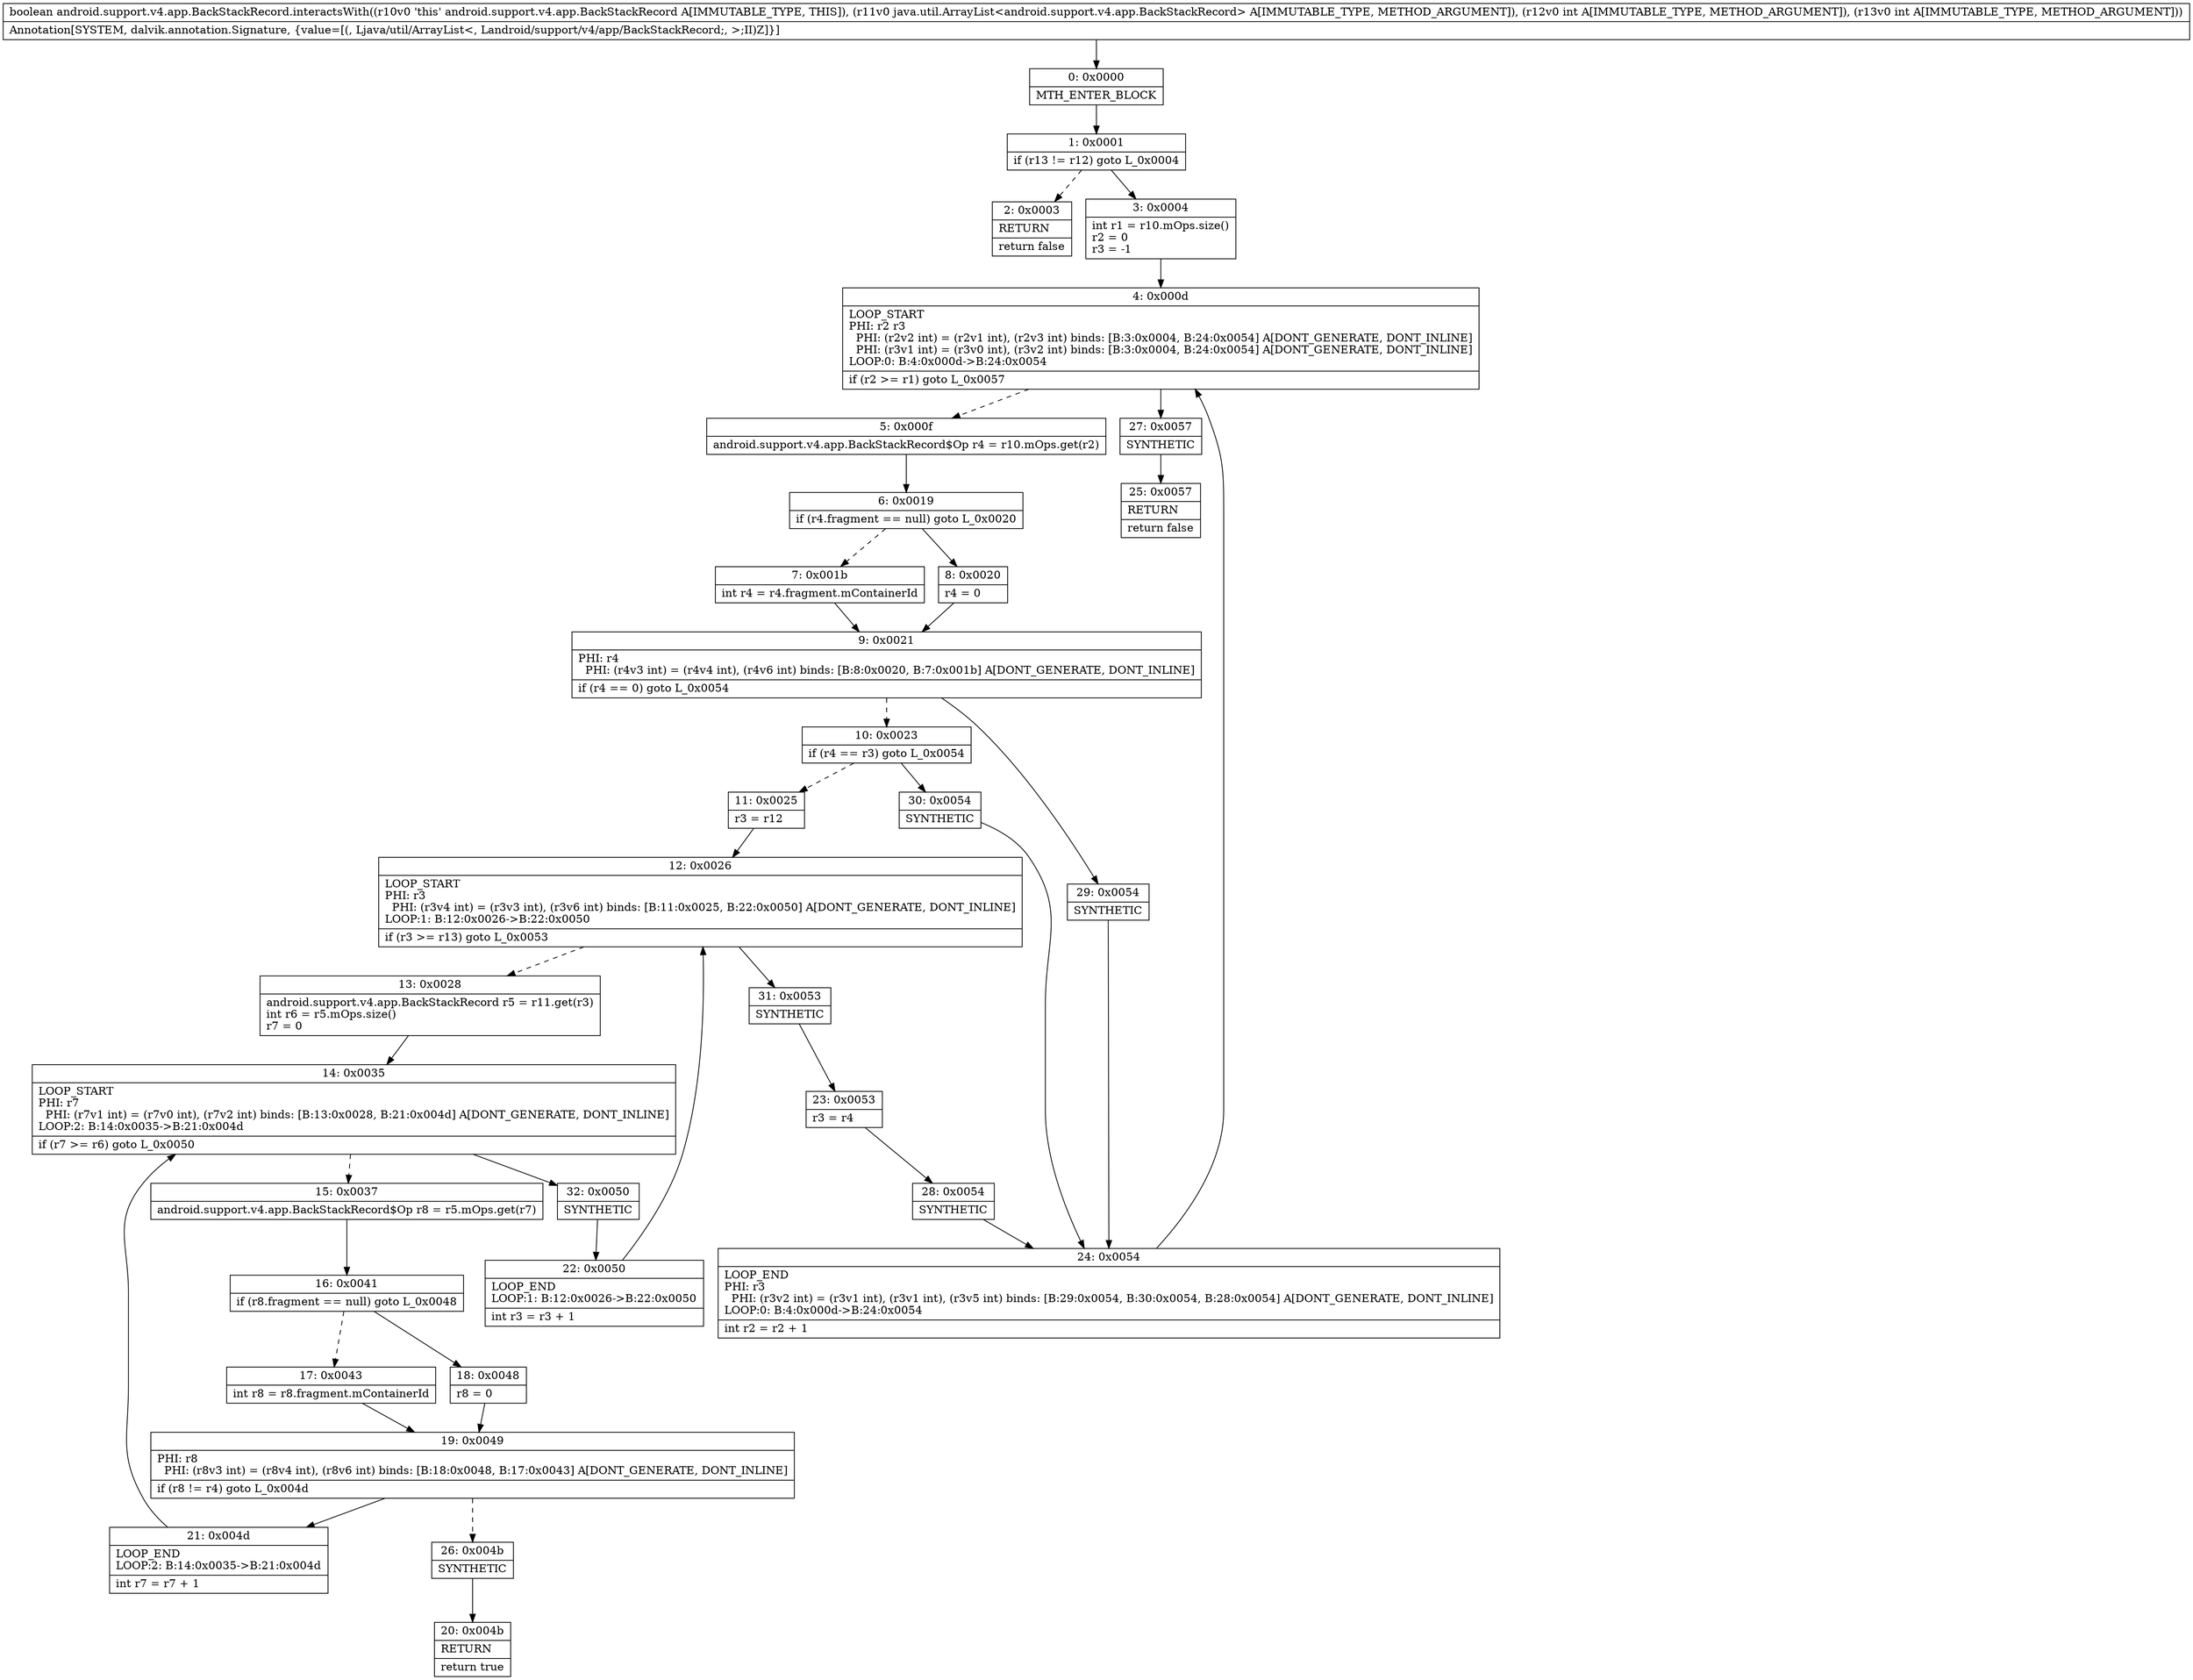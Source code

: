 digraph "CFG forandroid.support.v4.app.BackStackRecord.interactsWith(Ljava\/util\/ArrayList;II)Z" {
Node_0 [shape=record,label="{0\:\ 0x0000|MTH_ENTER_BLOCK\l}"];
Node_1 [shape=record,label="{1\:\ 0x0001|if (r13 != r12) goto L_0x0004\l}"];
Node_2 [shape=record,label="{2\:\ 0x0003|RETURN\l|return false\l}"];
Node_3 [shape=record,label="{3\:\ 0x0004|int r1 = r10.mOps.size()\lr2 = 0\lr3 = \-1\l}"];
Node_4 [shape=record,label="{4\:\ 0x000d|LOOP_START\lPHI: r2 r3 \l  PHI: (r2v2 int) = (r2v1 int), (r2v3 int) binds: [B:3:0x0004, B:24:0x0054] A[DONT_GENERATE, DONT_INLINE]\l  PHI: (r3v1 int) = (r3v0 int), (r3v2 int) binds: [B:3:0x0004, B:24:0x0054] A[DONT_GENERATE, DONT_INLINE]\lLOOP:0: B:4:0x000d\-\>B:24:0x0054\l|if (r2 \>= r1) goto L_0x0057\l}"];
Node_5 [shape=record,label="{5\:\ 0x000f|android.support.v4.app.BackStackRecord$Op r4 = r10.mOps.get(r2)\l}"];
Node_6 [shape=record,label="{6\:\ 0x0019|if (r4.fragment == null) goto L_0x0020\l}"];
Node_7 [shape=record,label="{7\:\ 0x001b|int r4 = r4.fragment.mContainerId\l}"];
Node_8 [shape=record,label="{8\:\ 0x0020|r4 = 0\l}"];
Node_9 [shape=record,label="{9\:\ 0x0021|PHI: r4 \l  PHI: (r4v3 int) = (r4v4 int), (r4v6 int) binds: [B:8:0x0020, B:7:0x001b] A[DONT_GENERATE, DONT_INLINE]\l|if (r4 == 0) goto L_0x0054\l}"];
Node_10 [shape=record,label="{10\:\ 0x0023|if (r4 == r3) goto L_0x0054\l}"];
Node_11 [shape=record,label="{11\:\ 0x0025|r3 = r12\l}"];
Node_12 [shape=record,label="{12\:\ 0x0026|LOOP_START\lPHI: r3 \l  PHI: (r3v4 int) = (r3v3 int), (r3v6 int) binds: [B:11:0x0025, B:22:0x0050] A[DONT_GENERATE, DONT_INLINE]\lLOOP:1: B:12:0x0026\-\>B:22:0x0050\l|if (r3 \>= r13) goto L_0x0053\l}"];
Node_13 [shape=record,label="{13\:\ 0x0028|android.support.v4.app.BackStackRecord r5 = r11.get(r3)\lint r6 = r5.mOps.size()\lr7 = 0\l}"];
Node_14 [shape=record,label="{14\:\ 0x0035|LOOP_START\lPHI: r7 \l  PHI: (r7v1 int) = (r7v0 int), (r7v2 int) binds: [B:13:0x0028, B:21:0x004d] A[DONT_GENERATE, DONT_INLINE]\lLOOP:2: B:14:0x0035\-\>B:21:0x004d\l|if (r7 \>= r6) goto L_0x0050\l}"];
Node_15 [shape=record,label="{15\:\ 0x0037|android.support.v4.app.BackStackRecord$Op r8 = r5.mOps.get(r7)\l}"];
Node_16 [shape=record,label="{16\:\ 0x0041|if (r8.fragment == null) goto L_0x0048\l}"];
Node_17 [shape=record,label="{17\:\ 0x0043|int r8 = r8.fragment.mContainerId\l}"];
Node_18 [shape=record,label="{18\:\ 0x0048|r8 = 0\l}"];
Node_19 [shape=record,label="{19\:\ 0x0049|PHI: r8 \l  PHI: (r8v3 int) = (r8v4 int), (r8v6 int) binds: [B:18:0x0048, B:17:0x0043] A[DONT_GENERATE, DONT_INLINE]\l|if (r8 != r4) goto L_0x004d\l}"];
Node_20 [shape=record,label="{20\:\ 0x004b|RETURN\l|return true\l}"];
Node_21 [shape=record,label="{21\:\ 0x004d|LOOP_END\lLOOP:2: B:14:0x0035\-\>B:21:0x004d\l|int r7 = r7 + 1\l}"];
Node_22 [shape=record,label="{22\:\ 0x0050|LOOP_END\lLOOP:1: B:12:0x0026\-\>B:22:0x0050\l|int r3 = r3 + 1\l}"];
Node_23 [shape=record,label="{23\:\ 0x0053|r3 = r4\l}"];
Node_24 [shape=record,label="{24\:\ 0x0054|LOOP_END\lPHI: r3 \l  PHI: (r3v2 int) = (r3v1 int), (r3v1 int), (r3v5 int) binds: [B:29:0x0054, B:30:0x0054, B:28:0x0054] A[DONT_GENERATE, DONT_INLINE]\lLOOP:0: B:4:0x000d\-\>B:24:0x0054\l|int r2 = r2 + 1\l}"];
Node_25 [shape=record,label="{25\:\ 0x0057|RETURN\l|return false\l}"];
Node_26 [shape=record,label="{26\:\ 0x004b|SYNTHETIC\l}"];
Node_27 [shape=record,label="{27\:\ 0x0057|SYNTHETIC\l}"];
Node_28 [shape=record,label="{28\:\ 0x0054|SYNTHETIC\l}"];
Node_29 [shape=record,label="{29\:\ 0x0054|SYNTHETIC\l}"];
Node_30 [shape=record,label="{30\:\ 0x0054|SYNTHETIC\l}"];
Node_31 [shape=record,label="{31\:\ 0x0053|SYNTHETIC\l}"];
Node_32 [shape=record,label="{32\:\ 0x0050|SYNTHETIC\l}"];
MethodNode[shape=record,label="{boolean android.support.v4.app.BackStackRecord.interactsWith((r10v0 'this' android.support.v4.app.BackStackRecord A[IMMUTABLE_TYPE, THIS]), (r11v0 java.util.ArrayList\<android.support.v4.app.BackStackRecord\> A[IMMUTABLE_TYPE, METHOD_ARGUMENT]), (r12v0 int A[IMMUTABLE_TYPE, METHOD_ARGUMENT]), (r13v0 int A[IMMUTABLE_TYPE, METHOD_ARGUMENT]))  | Annotation[SYSTEM, dalvik.annotation.Signature, \{value=[(, Ljava\/util\/ArrayList\<, Landroid\/support\/v4\/app\/BackStackRecord;, \>;II)Z]\}]\l}"];
MethodNode -> Node_0;
Node_0 -> Node_1;
Node_1 -> Node_2[style=dashed];
Node_1 -> Node_3;
Node_3 -> Node_4;
Node_4 -> Node_5[style=dashed];
Node_4 -> Node_27;
Node_5 -> Node_6;
Node_6 -> Node_7[style=dashed];
Node_6 -> Node_8;
Node_7 -> Node_9;
Node_8 -> Node_9;
Node_9 -> Node_10[style=dashed];
Node_9 -> Node_29;
Node_10 -> Node_11[style=dashed];
Node_10 -> Node_30;
Node_11 -> Node_12;
Node_12 -> Node_13[style=dashed];
Node_12 -> Node_31;
Node_13 -> Node_14;
Node_14 -> Node_15[style=dashed];
Node_14 -> Node_32;
Node_15 -> Node_16;
Node_16 -> Node_17[style=dashed];
Node_16 -> Node_18;
Node_17 -> Node_19;
Node_18 -> Node_19;
Node_19 -> Node_21;
Node_19 -> Node_26[style=dashed];
Node_21 -> Node_14;
Node_22 -> Node_12;
Node_23 -> Node_28;
Node_24 -> Node_4;
Node_26 -> Node_20;
Node_27 -> Node_25;
Node_28 -> Node_24;
Node_29 -> Node_24;
Node_30 -> Node_24;
Node_31 -> Node_23;
Node_32 -> Node_22;
}


